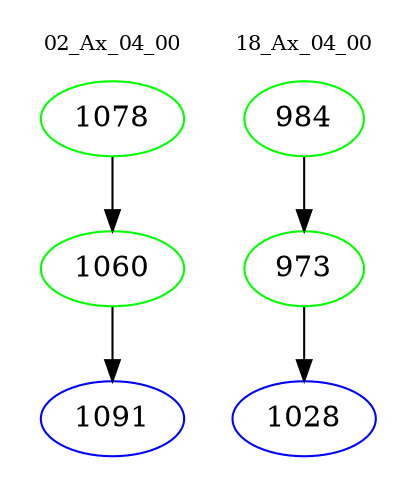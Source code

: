 digraph{
subgraph cluster_0 {
color = white
label = "02_Ax_04_00";
fontsize=10;
T0_1078 [label="1078", color="green"]
T0_1078 -> T0_1060 [color="black"]
T0_1060 [label="1060", color="green"]
T0_1060 -> T0_1091 [color="black"]
T0_1091 [label="1091", color="blue"]
}
subgraph cluster_1 {
color = white
label = "18_Ax_04_00";
fontsize=10;
T1_984 [label="984", color="green"]
T1_984 -> T1_973 [color="black"]
T1_973 [label="973", color="green"]
T1_973 -> T1_1028 [color="black"]
T1_1028 [label="1028", color="blue"]
}
}
